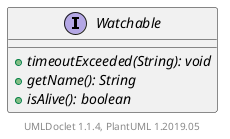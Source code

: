 @startuml

    interface Watchable [[Watchable.html]] {
        {abstract} +timeoutExceeded(String): void
        {abstract} +getName(): String
        {abstract} +isAlive(): boolean
    }


    center footer UMLDoclet 1.1.4, PlantUML 1.2019.05
@enduml
